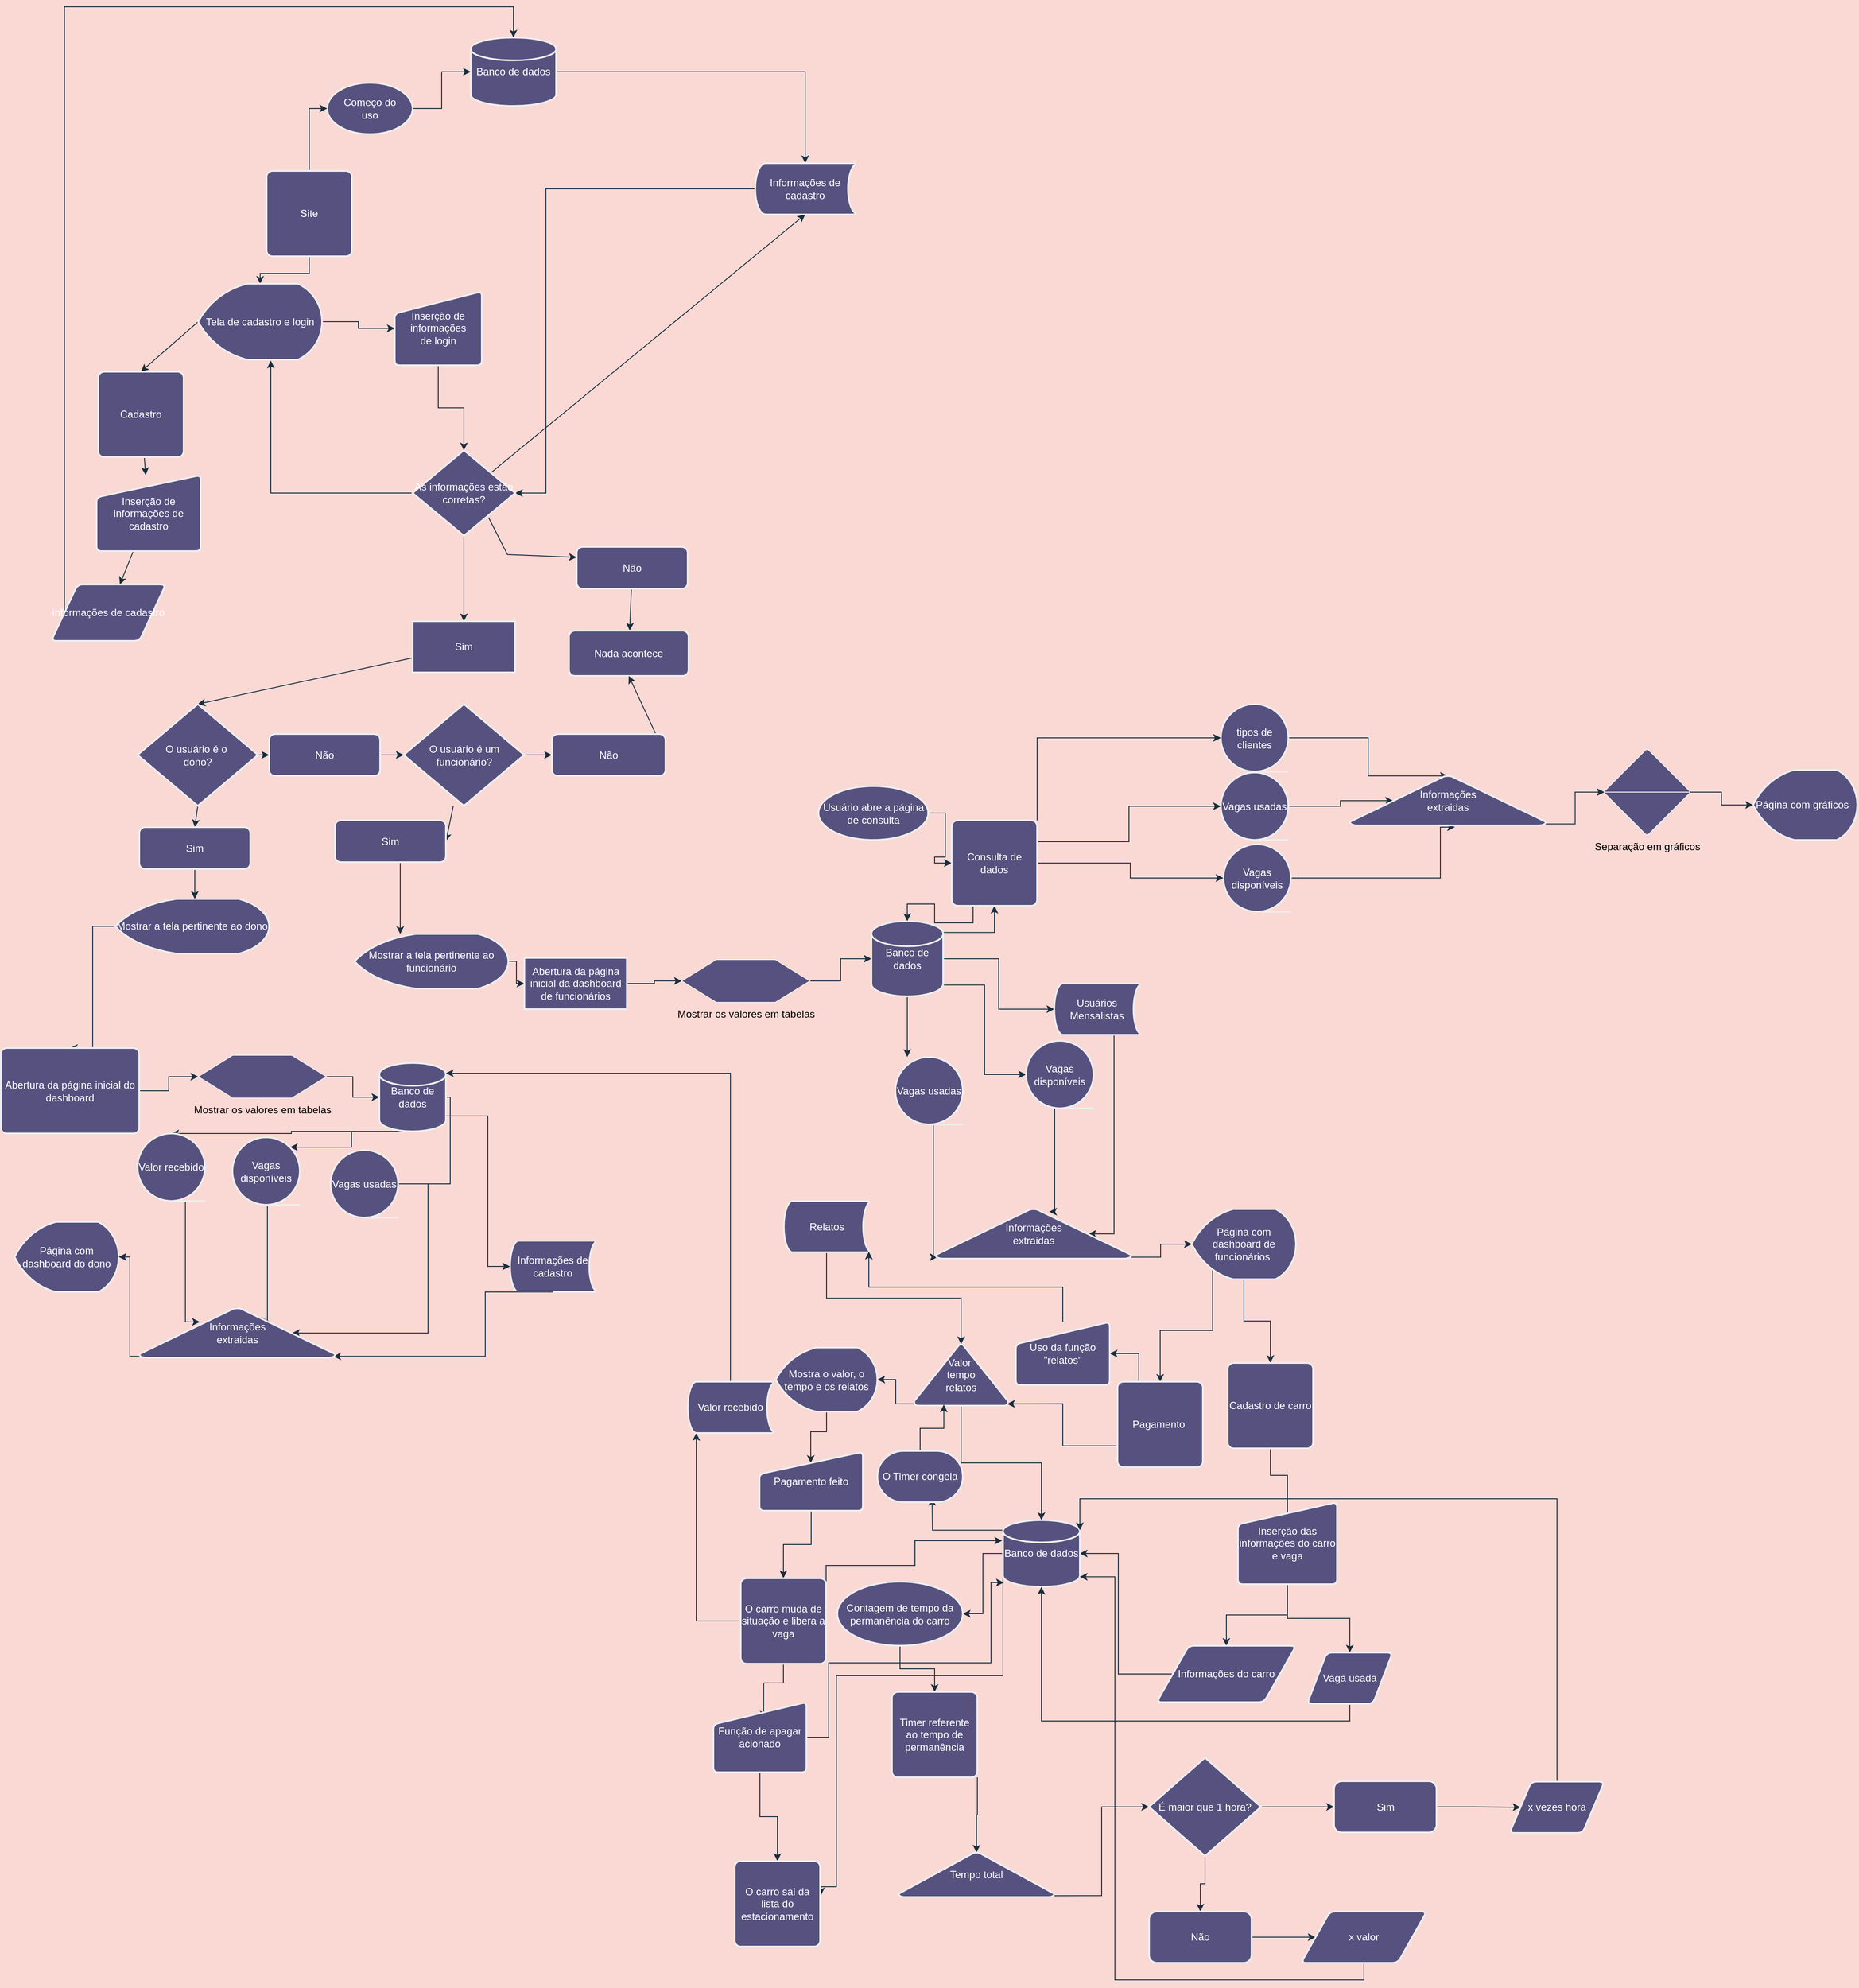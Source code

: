 <mxfile version="20.4.2" type="github"><diagram id="7SX9aMsYOWKPpMt4cAtt" name="Página-1"><mxGraphModel dx="2208" dy="1964" grid="0" gridSize="10" guides="1" tooltips="1" connect="1" arrows="1" fold="1" page="1" pageScale="1" pageWidth="827" pageHeight="1169" background="#FAD9D5" math="0" shadow="0"><root><mxCell id="0"/><mxCell id="1" parent="0"/><mxCell id="gFFxFUe0LSUHs93AGh-M-105" value="" style="edgeStyle=elbowEdgeStyle;rounded=0;orthogonalLoop=1;jettySize=auto;html=1;strokeColor=#182E3E;labelBackgroundColor=#FAD9D5;" parent="1" source="gFFxFUe0LSUHs93AGh-M-103" target="gFFxFUe0LSUHs93AGh-M-104" edge="1"><mxGeometry relative="1" as="geometry"/></mxCell><mxCell id="gFFxFUe0LSUHs93AGh-M-111" value="" style="edgeStyle=elbowEdgeStyle;rounded=0;orthogonalLoop=1;jettySize=auto;html=1;strokeColor=#182E3E;labelBackgroundColor=#FAD9D5;" parent="1" source="gFFxFUe0LSUHs93AGh-M-104" target="gFFxFUe0LSUHs93AGh-M-109" edge="1"><mxGeometry relative="1" as="geometry"/></mxCell><mxCell id="gFFxFUe0LSUHs93AGh-M-104" value="&lt;font color=&quot;#000000&quot;&gt;Mostrar os valores em tabelas&lt;/font&gt;" style="verticalLabelPosition=bottom;verticalAlign=top;html=1;shape=hexagon;perimeter=hexagonPerimeter2;arcSize=6;size=0.27;strokeColor=#EEEEEE;fontColor=#FFFFFF;fillColor=#56517E;" parent="1" vertex="1"><mxGeometry x="189" y="78" width="150" height="50" as="geometry"/></mxCell><mxCell id="gFFxFUe0LSUHs93AGh-M-118" style="edgeStyle=elbowEdgeStyle;rounded=0;orthogonalLoop=1;jettySize=auto;html=1;exitX=0.5;exitY=1;exitDx=0;exitDy=0;exitPerimeter=0;entryX=0.5;entryY=0;entryDx=0;entryDy=0;entryPerimeter=0;strokeColor=#182E3E;labelBackgroundColor=#FAD9D5;" parent="1" source="gFFxFUe0LSUHs93AGh-M-109" target="gFFxFUe0LSUHs93AGh-M-112" edge="1"><mxGeometry relative="1" as="geometry"><Array as="points"><mxPoint x="298" y="177"/></Array></mxGeometry></mxCell><mxCell id="gFFxFUe0LSUHs93AGh-M-120" style="edgeStyle=elbowEdgeStyle;rounded=0;orthogonalLoop=1;jettySize=auto;html=1;exitX=1;exitY=0.5;exitDx=0;exitDy=0;exitPerimeter=0;entryX=0;entryY=0.5;entryDx=0;entryDy=0;entryPerimeter=0;strokeColor=#182E3E;labelBackgroundColor=#FAD9D5;" parent="1" source="gFFxFUe0LSUHs93AGh-M-109" target="gFFxFUe0LSUHs93AGh-M-114" edge="1"><mxGeometry relative="1" as="geometry"><Array as="points"><mxPoint x="484" y="232"/><mxPoint x="644" y="122"/></Array></mxGeometry></mxCell><mxCell id="gFFxFUe0LSUHs93AGh-M-156" style="edgeStyle=elbowEdgeStyle;rounded=0;orthogonalLoop=1;jettySize=auto;html=1;exitX=0.5;exitY=1;exitDx=0;exitDy=0;exitPerimeter=0;entryX=0.855;entryY=0.145;entryDx=0;entryDy=0;entryPerimeter=0;strokeColor=#182E3E;labelBackgroundColor=#FAD9D5;" parent="1" source="gFFxFUe0LSUHs93AGh-M-109" target="gFFxFUe0LSUHs93AGh-M-113" edge="1"><mxGeometry relative="1" as="geometry"/></mxCell><mxCell id="gFFxFUe0LSUHs93AGh-M-109" value="Banco de dados" style="strokeWidth=2;html=1;shape=mxgraph.flowchart.database;whiteSpace=wrap;strokeColor=#EEEEEE;fontColor=#FFFFFF;fillColor=#56517E;" parent="1" vertex="1"><mxGeometry x="401" y="87" width="78" height="80" as="geometry"/></mxCell><mxCell id="gFFxFUe0LSUHs93AGh-M-126" style="edgeStyle=elbowEdgeStyle;rounded=0;orthogonalLoop=1;jettySize=auto;html=1;exitX=0.5;exitY=1;exitDx=0;exitDy=0;exitPerimeter=0;entryX=0.309;entryY=0.276;entryDx=0;entryDy=0;entryPerimeter=0;strokeColor=#182E3E;labelBackgroundColor=#FAD9D5;" parent="1" source="gFFxFUe0LSUHs93AGh-M-112" target="gFFxFUe0LSUHs93AGh-M-124" edge="1"><mxGeometry relative="1" as="geometry"/></mxCell><mxCell id="gFFxFUe0LSUHs93AGh-M-112" value="Valor recebido" style="strokeWidth=2;html=1;shape=mxgraph.flowchart.sequential_data;whiteSpace=wrap;strokeColor=#EEEEEE;fontColor=#FFFFFF;fillColor=#56517E;" parent="1" vertex="1"><mxGeometry x="118" y="169.5" width="79" height="79" as="geometry"/></mxCell><mxCell id="gFFxFUe0LSUHs93AGh-M-130" style="edgeStyle=elbowEdgeStyle;rounded=0;orthogonalLoop=1;jettySize=auto;html=1;exitX=0.5;exitY=1;exitDx=0;exitDy=0;exitPerimeter=0;entryX=0.662;entryY=0.259;entryDx=0;entryDy=0;entryPerimeter=0;strokeColor=#182E3E;labelBackgroundColor=#FAD9D5;" parent="1" source="gFFxFUe0LSUHs93AGh-M-113" target="gFFxFUe0LSUHs93AGh-M-124" edge="1"><mxGeometry relative="1" as="geometry"/></mxCell><mxCell id="gFFxFUe0LSUHs93AGh-M-113" value="Vagas disponíveis" style="strokeWidth=2;html=1;shape=mxgraph.flowchart.sequential_data;whiteSpace=wrap;strokeColor=#EEEEEE;fontColor=#FFFFFF;fillColor=#56517E;" parent="1" vertex="1"><mxGeometry x="229" y="174" width="79" height="79" as="geometry"/></mxCell><mxCell id="gFFxFUe0LSUHs93AGh-M-128" style="edgeStyle=elbowEdgeStyle;rounded=0;orthogonalLoop=1;jettySize=auto;html=1;entryX=0.78;entryY=0.5;entryDx=0;entryDy=0;entryPerimeter=0;strokeColor=#182E3E;labelBackgroundColor=#FAD9D5;" parent="1" source="gFFxFUe0LSUHs93AGh-M-114" target="gFFxFUe0LSUHs93AGh-M-124" edge="1"><mxGeometry relative="1" as="geometry"><Array as="points"><mxPoint x="458" y="359"/></Array></mxGeometry></mxCell><mxCell id="gFFxFUe0LSUHs93AGh-M-114" value="Vagas usadas" style="strokeWidth=2;html=1;shape=mxgraph.flowchart.sequential_data;whiteSpace=wrap;strokeColor=#EEEEEE;fontColor=#FFFFFF;fillColor=#56517E;" parent="1" vertex="1"><mxGeometry x="344" y="189" width="79" height="79" as="geometry"/></mxCell><mxCell id="gFFxFUe0LSUHs93AGh-M-116" value="Informações de cadastro" style="strokeWidth=2;html=1;shape=mxgraph.flowchart.stored_data;whiteSpace=wrap;strokeColor=#EEEEEE;fontColor=#FFFFFF;fillColor=#56517E;" parent="1" vertex="1"><mxGeometry x="554" y="295" width="100" height="60" as="geometry"/></mxCell><mxCell id="gFFxFUe0LSUHs93AGh-M-122" value="Página com dashboard do dono" style="strokeWidth=2;html=1;shape=mxgraph.flowchart.display;whiteSpace=wrap;strokeColor=#EEEEEE;fontColor=#FFFFFF;fillColor=#56517E;" parent="1" vertex="1"><mxGeometry x="-26" y="273" width="122" height="82" as="geometry"/></mxCell><mxCell id="gFFxFUe0LSUHs93AGh-M-38" value="" style="edgeStyle=orthogonalEdgeStyle;rounded=0;orthogonalLoop=1;jettySize=auto;html=1;strokeColor=#182E3E;labelBackgroundColor=#FAD9D5;" parent="1" source="gFFxFUe0LSUHs93AGh-M-32" target="gFFxFUe0LSUHs93AGh-M-35" edge="1"><mxGeometry relative="1" as="geometry"/></mxCell><mxCell id="gFFxFUe0LSUHs93AGh-M-32" value="Banco de dados&lt;br&gt;" style="strokeWidth=2;html=1;shape=mxgraph.flowchart.database;whiteSpace=wrap;fillColor=#56517E;strokeColor=#EEEEEE;fontColor=#FFFFFF;" parent="1" vertex="1"><mxGeometry x="508" y="-1113" width="100" height="80" as="geometry"/></mxCell><mxCell id="gFFxFUe0LSUHs93AGh-M-55" style="edgeStyle=elbowEdgeStyle;rounded=0;orthogonalLoop=1;jettySize=auto;html=1;exitX=0;exitY=0.5;exitDx=0;exitDy=0;exitPerimeter=0;entryX=1;entryY=0.5;entryDx=0;entryDy=0;entryPerimeter=0;strokeColor=#182E3E;labelBackgroundColor=#FAD9D5;" parent="1" source="gFFxFUe0LSUHs93AGh-M-35" target="gFFxFUe0LSUHs93AGh-M-33" edge="1"><mxGeometry relative="1" as="geometry"><Array as="points"><mxPoint x="596" y="-773"/></Array></mxGeometry></mxCell><mxCell id="gFFxFUe0LSUHs93AGh-M-57" style="edgeStyle=elbowEdgeStyle;rounded=0;orthogonalLoop=1;jettySize=auto;html=1;entryX=0.586;entryY=1.011;entryDx=0;entryDy=0;entryPerimeter=0;strokeColor=#182E3E;labelBackgroundColor=#FAD9D5;" parent="1" source="gFFxFUe0LSUHs93AGh-M-33" target="gFFxFUe0LSUHs93AGh-M-46" edge="1"><mxGeometry relative="1" as="geometry"><Array as="points"><mxPoint x="274" y="-703"/><mxPoint x="297" y="-564"/></Array></mxGeometry></mxCell><mxCell id="gFFxFUe0LSUHs93AGh-M-58" style="edgeStyle=none;rounded=0;orthogonalLoop=1;jettySize=auto;html=1;entryX=0.5;entryY=1;entryDx=0;entryDy=0;entryPerimeter=0;strokeColor=#182E3E;exitX=0.767;exitY=0.26;exitDx=0;exitDy=0;exitPerimeter=0;labelBackgroundColor=#FAD9D5;" parent="1" source="gFFxFUe0LSUHs93AGh-M-33" target="gFFxFUe0LSUHs93AGh-M-35" edge="1"><mxGeometry relative="1" as="geometry"/></mxCell><mxCell id="gFFxFUe0LSUHs93AGh-M-60" style="edgeStyle=none;rounded=0;orthogonalLoop=1;jettySize=auto;html=1;entryX=0;entryY=0.25;entryDx=0;entryDy=0;strokeColor=#182E3E;exitX=0.742;exitY=0.79;exitDx=0;exitDy=0;exitPerimeter=0;labelBackgroundColor=#FAD9D5;" parent="1" source="gFFxFUe0LSUHs93AGh-M-33" target="gFFxFUe0LSUHs93AGh-M-59" edge="1"><mxGeometry relative="1" as="geometry"><Array as="points"><mxPoint x="551" y="-508"/></Array></mxGeometry></mxCell><mxCell id="gFFxFUe0LSUHs93AGh-M-64" value="" style="edgeStyle=none;rounded=0;orthogonalLoop=1;jettySize=auto;html=1;strokeColor=#182E3E;labelBackgroundColor=#FAD9D5;" parent="1" source="gFFxFUe0LSUHs93AGh-M-33" target="gFFxFUe0LSUHs93AGh-M-63" edge="1"><mxGeometry relative="1" as="geometry"/></mxCell><mxCell id="gFFxFUe0LSUHs93AGh-M-33" value="As informações estão corretas?" style="strokeWidth=2;html=1;shape=mxgraph.flowchart.decision;whiteSpace=wrap;fillColor=#56517E;strokeColor=#EEEEEE;fontColor=#FFFFFF;" parent="1" vertex="1"><mxGeometry x="440" y="-630" width="120" height="100" as="geometry"/></mxCell><mxCell id="gFFxFUe0LSUHs93AGh-M-37" value="" style="edgeStyle=orthogonalEdgeStyle;rounded=0;orthogonalLoop=1;jettySize=auto;html=1;entryX=0;entryY=0.5;entryDx=0;entryDy=0;entryPerimeter=0;strokeColor=#182E3E;labelBackgroundColor=#FAD9D5;" parent="1" source="gFFxFUe0LSUHs93AGh-M-34" target="gFFxFUe0LSUHs93AGh-M-32" edge="1"><mxGeometry relative="1" as="geometry"><mxPoint x="513" y="-1032" as="targetPoint"/></mxGeometry></mxCell><mxCell id="gFFxFUe0LSUHs93AGh-M-34" value="Começo do&lt;br&gt;uso" style="strokeWidth=2;html=1;shape=mxgraph.flowchart.start_1;whiteSpace=wrap;fillColor=#56517E;strokeColor=#EEEEEE;fontColor=#FFFFFF;" parent="1" vertex="1"><mxGeometry x="340" y="-1060" width="100" height="60" as="geometry"/></mxCell><mxCell id="gFFxFUe0LSUHs93AGh-M-35" value="Informações de&lt;br&gt;cadastro" style="strokeWidth=2;html=1;shape=mxgraph.flowchart.stored_data;whiteSpace=wrap;fillColor=#56517E;strokeColor=#EEEEEE;fontColor=#FFFFFF;" parent="1" vertex="1"><mxGeometry x="841" y="-966" width="117" height="60" as="geometry"/></mxCell><mxCell id="gFFxFUe0LSUHs93AGh-M-41" value="" style="edgeStyle=orthogonalEdgeStyle;rounded=0;orthogonalLoop=1;jettySize=auto;html=1;entryX=0;entryY=0.5;entryDx=0;entryDy=0;entryPerimeter=0;strokeColor=#182E3E;labelBackgroundColor=#FAD9D5;" parent="1" source="gFFxFUe0LSUHs93AGh-M-39" target="gFFxFUe0LSUHs93AGh-M-34" edge="1"><mxGeometry relative="1" as="geometry"><mxPoint x="330" y="-1064" as="targetPoint"/></mxGeometry></mxCell><mxCell id="gFFxFUe0LSUHs93AGh-M-45" value="" style="edgeStyle=orthogonalEdgeStyle;rounded=0;orthogonalLoop=1;jettySize=auto;html=1;entryX=0.5;entryY=0;entryDx=0;entryDy=0;entryPerimeter=0;strokeColor=#182E3E;labelBackgroundColor=#FAD9D5;" parent="1" source="gFFxFUe0LSUHs93AGh-M-39" target="gFFxFUe0LSUHs93AGh-M-46" edge="1"><mxGeometry relative="1" as="geometry"><mxPoint x="319" y="-757" as="targetPoint"/></mxGeometry></mxCell><mxCell id="gFFxFUe0LSUHs93AGh-M-39" value="Site" style="rounded=1;whiteSpace=wrap;html=1;absoluteArcSize=1;arcSize=14;strokeWidth=2;fillColor=#56517E;strokeColor=#EEEEEE;fontColor=#FFFFFF;" parent="1" vertex="1"><mxGeometry x="269" y="-957" width="100" height="100" as="geometry"/></mxCell><mxCell id="gFFxFUe0LSUHs93AGh-M-49" value="" style="edgeStyle=orthogonalEdgeStyle;rounded=0;orthogonalLoop=1;jettySize=auto;html=1;strokeColor=#182E3E;labelBackgroundColor=#FAD9D5;" parent="1" source="gFFxFUe0LSUHs93AGh-M-46" target="gFFxFUe0LSUHs93AGh-M-47" edge="1"><mxGeometry relative="1" as="geometry"/></mxCell><mxCell id="gFFxFUe0LSUHs93AGh-M-91" style="edgeStyle=none;rounded=0;orthogonalLoop=1;jettySize=auto;html=1;exitX=0;exitY=0.5;exitDx=0;exitDy=0;exitPerimeter=0;entryX=0.5;entryY=0;entryDx=0;entryDy=0;strokeColor=#182E3E;labelBackgroundColor=#FAD9D5;" parent="1" source="gFFxFUe0LSUHs93AGh-M-46" target="gFFxFUe0LSUHs93AGh-M-89" edge="1"><mxGeometry relative="1" as="geometry"/></mxCell><mxCell id="gFFxFUe0LSUHs93AGh-M-46" value="Tela de cadastro e login" style="strokeWidth=2;html=1;shape=mxgraph.flowchart.display;whiteSpace=wrap;fillColor=#56517E;strokeColor=#EEEEEE;fontColor=#FFFFFF;" parent="1" vertex="1"><mxGeometry x="189" y="-825" width="145" height="89" as="geometry"/></mxCell><mxCell id="gFFxFUe0LSUHs93AGh-M-48" value="" style="edgeStyle=orthogonalEdgeStyle;rounded=0;orthogonalLoop=1;jettySize=auto;html=1;strokeColor=#182E3E;labelBackgroundColor=#FAD9D5;" parent="1" source="gFFxFUe0LSUHs93AGh-M-47" target="gFFxFUe0LSUHs93AGh-M-33" edge="1"><mxGeometry relative="1" as="geometry"/></mxCell><mxCell id="gFFxFUe0LSUHs93AGh-M-47" value="Inserção de informações&lt;br&gt;de login" style="html=1;strokeWidth=2;shape=manualInput;whiteSpace=wrap;rounded=1;size=26;arcSize=11;strokeColor=#EEEEEE;fontColor=#FFFFFF;fillColor=#56517E;" parent="1" vertex="1"><mxGeometry x="419" y="-816" width="102" height="86.5" as="geometry"/></mxCell><mxCell id="gFFxFUe0LSUHs93AGh-M-62" value="" style="edgeStyle=none;rounded=0;orthogonalLoop=1;jettySize=auto;html=1;strokeColor=#182E3E;labelBackgroundColor=#FAD9D5;" parent="1" source="gFFxFUe0LSUHs93AGh-M-59" target="gFFxFUe0LSUHs93AGh-M-61" edge="1"><mxGeometry relative="1" as="geometry"/></mxCell><mxCell id="gFFxFUe0LSUHs93AGh-M-59" value="Não" style="rounded=1;whiteSpace=wrap;html=1;absoluteArcSize=1;arcSize=14;strokeWidth=2;strokeColor=#EEEEEE;fontColor=#FFFFFF;fillColor=#56517E;" parent="1" vertex="1"><mxGeometry x="632" y="-517" width="130" height="49" as="geometry"/></mxCell><mxCell id="gFFxFUe0LSUHs93AGh-M-61" value="Nada acontece" style="rounded=1;whiteSpace=wrap;html=1;absoluteArcSize=1;arcSize=14;strokeWidth=2;strokeColor=#EEEEEE;fontColor=#FFFFFF;fillColor=#56517E;" parent="1" vertex="1"><mxGeometry x="623" y="-419" width="140" height="53" as="geometry"/></mxCell><mxCell id="gFFxFUe0LSUHs93AGh-M-71" style="edgeStyle=none;rounded=0;orthogonalLoop=1;jettySize=auto;html=1;entryX=0.5;entryY=0;entryDx=0;entryDy=0;entryPerimeter=0;strokeColor=#182E3E;labelBackgroundColor=#FAD9D5;" parent="1" source="gFFxFUe0LSUHs93AGh-M-63" target="gFFxFUe0LSUHs93AGh-M-69" edge="1"><mxGeometry relative="1" as="geometry"/></mxCell><mxCell id="gFFxFUe0LSUHs93AGh-M-63" value="Sim" style="whiteSpace=wrap;html=1;fillColor=#56517E;strokeColor=#EEEEEE;fontColor=#FFFFFF;strokeWidth=2;" parent="1" vertex="1"><mxGeometry x="440" y="-430" width="120" height="60" as="geometry"/></mxCell><mxCell id="gFFxFUe0LSUHs93AGh-M-102" value="" style="edgeStyle=elbowEdgeStyle;rounded=0;orthogonalLoop=1;jettySize=auto;html=1;strokeColor=#182E3E;entryX=0.5;entryY=0;entryDx=0;entryDy=0;labelBackgroundColor=#FAD9D5;" parent="1" source="gFFxFUe0LSUHs93AGh-M-65" target="gFFxFUe0LSUHs93AGh-M-103" edge="1"><mxGeometry relative="1" as="geometry"><mxPoint x="201" y="36" as="targetPoint"/></mxGeometry></mxCell><mxCell id="gFFxFUe0LSUHs93AGh-M-65" value="Mostrar a tela pertinente ao dono" style="strokeWidth=2;html=1;shape=mxgraph.flowchart.display;whiteSpace=wrap;strokeColor=#EEEEEE;fontColor=#FFFFFF;fillColor=#56517E;" parent="1" vertex="1"><mxGeometry x="92" y="-105" width="180" height="64" as="geometry"/></mxCell><mxCell id="gFFxFUe0LSUHs93AGh-M-134" value="" style="edgeStyle=elbowEdgeStyle;rounded=0;orthogonalLoop=1;jettySize=auto;html=1;strokeColor=#182E3E;labelBackgroundColor=#FAD9D5;" parent="1" source="gFFxFUe0LSUHs93AGh-M-66" target="gFFxFUe0LSUHs93AGh-M-133" edge="1"><mxGeometry relative="1" as="geometry"/></mxCell><mxCell id="gFFxFUe0LSUHs93AGh-M-66" value="Mostrar a tela pertinente ao funcionário" style="strokeWidth=2;html=1;shape=mxgraph.flowchart.display;whiteSpace=wrap;strokeColor=#EEEEEE;fontColor=#FFFFFF;fillColor=#56517E;" parent="1" vertex="1"><mxGeometry x="372" y="-64" width="180" height="64" as="geometry"/></mxCell><mxCell id="gFFxFUe0LSUHs93AGh-M-76" style="edgeStyle=none;rounded=0;orthogonalLoop=1;jettySize=auto;html=1;exitX=1;exitY=0.5;exitDx=0;exitDy=0;exitPerimeter=0;entryX=0;entryY=0.5;entryDx=0;entryDy=0;strokeColor=#182E3E;labelBackgroundColor=#FAD9D5;" parent="1" source="gFFxFUe0LSUHs93AGh-M-68" target="gFFxFUe0LSUHs93AGh-M-75" edge="1"><mxGeometry relative="1" as="geometry"/></mxCell><mxCell id="gFFxFUe0LSUHs93AGh-M-84" style="edgeStyle=none;rounded=0;orthogonalLoop=1;jettySize=auto;html=1;entryX=1;entryY=0.5;entryDx=0;entryDy=0;strokeColor=#182E3E;labelBackgroundColor=#FAD9D5;" parent="1" source="gFFxFUe0LSUHs93AGh-M-68" target="gFFxFUe0LSUHs93AGh-M-81" edge="1"><mxGeometry relative="1" as="geometry"/></mxCell><mxCell id="gFFxFUe0LSUHs93AGh-M-68" value="O usuário é um &lt;br&gt;funcionário?&lt;span style=&quot;color: rgba(0, 0, 0, 0); font-family: monospace; font-size: 0px; text-align: start;&quot;&gt;%3CmxGraphModel%3E%3Croot%3E%3CmxCell%20id%3D%220%22%2F%3E%3CmxCell%20id%3D%221%22%20parent%3D%220%22%2F%3E%3CmxCell%20id%3D%222%22%20value%3D%22Mostrar%20a%20tela%20pertinente%20ao%20dono%22%20style%3D%22strokeWidth%3D2%3Bhtml%3D1%3Bshape%3Dmxgraph.flowchart.display%3BwhiteSpace%3Dwrap%3BstrokeColor%3D%23EEEEEE%3BfontColor%3D%23FFFFFF%3BfillColor%3D%2356517E%3B%22%20vertex%3D%221%22%20parent%3D%221%22%3E%3CmxGeometry%20x%3D%22377%22%20y%3D%22-321%22%20width%3D%22180%22%20height%3D%2264%22%20as%3D%22geometry%22%2F%3E%3C%2FmxCell%3E%3C%2Froot%3E%3C%2FmxGraphModel%3E&lt;/span&gt;" style="strokeWidth=2;html=1;shape=mxgraph.flowchart.decision;whiteSpace=wrap;strokeColor=#EEEEEE;fontColor=#FFFFFF;fillColor=#56517E;" parent="1" vertex="1"><mxGeometry x="429.5" y="-333" width="141" height="119" as="geometry"/></mxCell><mxCell id="gFFxFUe0LSUHs93AGh-M-73" style="edgeStyle=none;rounded=0;orthogonalLoop=1;jettySize=auto;html=1;exitX=1;exitY=0.5;exitDx=0;exitDy=0;exitPerimeter=0;entryX=0;entryY=0.5;entryDx=0;entryDy=0;strokeColor=#182E3E;labelBackgroundColor=#FAD9D5;" parent="1" source="gFFxFUe0LSUHs93AGh-M-69" target="gFFxFUe0LSUHs93AGh-M-72" edge="1"><mxGeometry relative="1" as="geometry"/></mxCell><mxCell id="gFFxFUe0LSUHs93AGh-M-82" style="edgeStyle=none;rounded=0;orthogonalLoop=1;jettySize=auto;html=1;exitX=0.5;exitY=1;exitDx=0;exitDy=0;exitPerimeter=0;entryX=0.5;entryY=0;entryDx=0;entryDy=0;strokeColor=#182E3E;labelBackgroundColor=#FAD9D5;" parent="1" source="gFFxFUe0LSUHs93AGh-M-69" target="gFFxFUe0LSUHs93AGh-M-78" edge="1"><mxGeometry relative="1" as="geometry"/></mxCell><mxCell id="gFFxFUe0LSUHs93AGh-M-69" value="O usuário é o&amp;nbsp;&lt;br&gt;dono?&lt;span style=&quot;color: rgba(0, 0, 0, 0); font-family: monospace; font-size: 0px; text-align: start;&quot;&gt;%3CmxGraphModel%3E%3Croot%3E%3CmxCell%20id%3D%220%22%2F%3E%3CmxCell%20id%3D%221%22%20parent%3D%220%22%2F%3E%3CmxCell%20id%3D%222%22%20value%3D%22Mostrar%20a%20tela%20pertinente%20ao%20dono%22%20style%3D%22strokeWidth%3D2%3Bhtml%3D1%3Bshape%3Dmxgraph.flowchart.display%3BwhiteSpace%3Dwrap%3BstrokeColor%3D%23EEEEEE%3BfontColor%3D%23FFFFFF%3BfillColor%3D%2356517E%3B%22%20vertex%3D%221%22%20parent%3D%221%22%3E%3CmxGeometry%20x%3D%22377%22%20y%3D%22-321%22%20width%3D%22180%22%20height%3D%2264%22%20as%3D%22geometry%22%2F%3E%3C%2FmxCell%3E%3C%2Froot%3E%3C%2FmxGraphModel%3E&lt;/span&gt;" style="strokeWidth=2;html=1;shape=mxgraph.flowchart.decision;whiteSpace=wrap;strokeColor=#EEEEEE;fontColor=#FFFFFF;fillColor=#56517E;" parent="1" vertex="1"><mxGeometry x="118" y="-333" width="141" height="119" as="geometry"/></mxCell><mxCell id="gFFxFUe0LSUHs93AGh-M-74" style="edgeStyle=none;rounded=0;orthogonalLoop=1;jettySize=auto;html=1;exitX=1;exitY=0.5;exitDx=0;exitDy=0;strokeColor=#182E3E;labelBackgroundColor=#FAD9D5;" parent="1" source="gFFxFUe0LSUHs93AGh-M-72" target="gFFxFUe0LSUHs93AGh-M-68" edge="1"><mxGeometry relative="1" as="geometry"/></mxCell><mxCell id="gFFxFUe0LSUHs93AGh-M-72" value="Não" style="rounded=1;whiteSpace=wrap;html=1;absoluteArcSize=1;arcSize=14;strokeWidth=2;strokeColor=#EEEEEE;fontColor=#FFFFFF;fillColor=#56517E;" parent="1" vertex="1"><mxGeometry x="272" y="-298" width="130" height="49" as="geometry"/></mxCell><mxCell id="gFFxFUe0LSUHs93AGh-M-77" style="edgeStyle=none;rounded=0;orthogonalLoop=1;jettySize=auto;html=1;exitX=1;exitY=0.5;exitDx=0;exitDy=0;entryX=0.5;entryY=1;entryDx=0;entryDy=0;strokeColor=#182E3E;labelBackgroundColor=#FAD9D5;" parent="1" source="gFFxFUe0LSUHs93AGh-M-75" target="gFFxFUe0LSUHs93AGh-M-61" edge="1"><mxGeometry relative="1" as="geometry"><mxPoint x="786" y="-273.5" as="targetPoint"/></mxGeometry></mxCell><mxCell id="gFFxFUe0LSUHs93AGh-M-75" value="Não" style="rounded=1;whiteSpace=wrap;html=1;absoluteArcSize=1;arcSize=14;strokeWidth=2;strokeColor=#EEEEEE;fontColor=#FFFFFF;fillColor=#56517E;" parent="1" vertex="1"><mxGeometry x="603" y="-298" width="133" height="49" as="geometry"/></mxCell><mxCell id="gFFxFUe0LSUHs93AGh-M-99" value="" style="edgeStyle=elbowEdgeStyle;rounded=0;orthogonalLoop=1;jettySize=auto;html=1;strokeColor=#182E3E;labelBackgroundColor=#FAD9D5;" parent="1" source="gFFxFUe0LSUHs93AGh-M-78" target="gFFxFUe0LSUHs93AGh-M-65" edge="1"><mxGeometry relative="1" as="geometry"/></mxCell><mxCell id="gFFxFUe0LSUHs93AGh-M-78" value="Sim" style="rounded=1;whiteSpace=wrap;html=1;absoluteArcSize=1;arcSize=14;strokeWidth=2;strokeColor=#EEEEEE;fontColor=#FFFFFF;fillColor=#56517E;" parent="1" vertex="1"><mxGeometry x="120" y="-189" width="130" height="49" as="geometry"/></mxCell><mxCell id="gFFxFUe0LSUHs93AGh-M-100" value="" style="edgeStyle=elbowEdgeStyle;rounded=0;orthogonalLoop=1;jettySize=auto;html=1;strokeColor=#182E3E;labelBackgroundColor=#FAD9D5;" parent="1" source="gFFxFUe0LSUHs93AGh-M-81" target="gFFxFUe0LSUHs93AGh-M-66" edge="1"><mxGeometry relative="1" as="geometry"/></mxCell><mxCell id="gFFxFUe0LSUHs93AGh-M-81" value="Sim" style="rounded=1;whiteSpace=wrap;html=1;absoluteArcSize=1;arcSize=14;strokeWidth=2;strokeColor=#EEEEEE;fontColor=#FFFFFF;fillColor=#56517E;" parent="1" vertex="1"><mxGeometry x="349" y="-197" width="130" height="49" as="geometry"/></mxCell><mxCell id="gFFxFUe0LSUHs93AGh-M-88" style="edgeStyle=none;rounded=0;orthogonalLoop=1;jettySize=auto;html=1;exitX=0.75;exitY=1;exitDx=0;exitDy=0;strokeColor=#182E3E;labelBackgroundColor=#FAD9D5;" parent="1" source="gFFxFUe0LSUHs93AGh-M-81" target="gFFxFUe0LSUHs93AGh-M-81" edge="1"><mxGeometry relative="1" as="geometry"/></mxCell><mxCell id="gFFxFUe0LSUHs93AGh-M-94" value="" style="edgeStyle=none;rounded=0;orthogonalLoop=1;jettySize=auto;html=1;strokeColor=#182E3E;labelBackgroundColor=#FAD9D5;" parent="1" source="gFFxFUe0LSUHs93AGh-M-89" target="gFFxFUe0LSUHs93AGh-M-92" edge="1"><mxGeometry relative="1" as="geometry"/></mxCell><mxCell id="gFFxFUe0LSUHs93AGh-M-89" value="Cadastro" style="rounded=1;whiteSpace=wrap;html=1;absoluteArcSize=1;arcSize=14;strokeWidth=2;strokeColor=#EEEEEE;fontColor=#FFFFFF;fillColor=#56517E;" parent="1" vertex="1"><mxGeometry x="72" y="-722" width="100" height="100" as="geometry"/></mxCell><mxCell id="gFFxFUe0LSUHs93AGh-M-97" value="" style="edgeStyle=none;rounded=0;orthogonalLoop=1;jettySize=auto;html=1;strokeColor=#182E3E;labelBackgroundColor=#FAD9D5;" parent="1" source="gFFxFUe0LSUHs93AGh-M-92" target="gFFxFUe0LSUHs93AGh-M-96" edge="1"><mxGeometry relative="1" as="geometry"/></mxCell><mxCell id="gFFxFUe0LSUHs93AGh-M-92" value="Inserção de informações de cadastro" style="html=1;strokeWidth=2;shape=manualInput;whiteSpace=wrap;rounded=1;size=26;arcSize=11;strokeColor=#EEEEEE;fontColor=#FFFFFF;fillColor=#56517E;" parent="1" vertex="1"><mxGeometry x="70" y="-601" width="122" height="89" as="geometry"/></mxCell><mxCell id="gFFxFUe0LSUHs93AGh-M-98" style="edgeStyle=elbowEdgeStyle;rounded=0;orthogonalLoop=1;jettySize=auto;html=1;exitX=0;exitY=0.5;exitDx=0;exitDy=0;strokeColor=#182E3E;entryX=0.5;entryY=0;entryDx=0;entryDy=0;entryPerimeter=0;labelBackgroundColor=#FAD9D5;" parent="1" source="gFFxFUe0LSUHs93AGh-M-96" target="gFFxFUe0LSUHs93AGh-M-32" edge="1"><mxGeometry relative="1" as="geometry"><mxPoint x="29" y="-894" as="targetPoint"/><Array as="points"><mxPoint x="76" y="-1149"/><mxPoint x="46" y="-1162"/><mxPoint x="40" y="-796"/><mxPoint x="425" y="-1137"/><mxPoint x="28" y="-830"/></Array></mxGeometry></mxCell><mxCell id="gFFxFUe0LSUHs93AGh-M-96" value="informações de cadastro" style="shape=parallelogram;html=1;strokeWidth=2;perimeter=parallelogramPerimeter;whiteSpace=wrap;rounded=1;arcSize=12;size=0.23;strokeColor=#EEEEEE;fontColor=#FFFFFF;fillColor=#56517E;" parent="1" vertex="1"><mxGeometry x="17" y="-473" width="134" height="66" as="geometry"/></mxCell><mxCell id="gFFxFUe0LSUHs93AGh-M-103" value="Abertura da página inicial do dashboard" style="rounded=1;whiteSpace=wrap;html=1;absoluteArcSize=1;arcSize=14;strokeWidth=2;strokeColor=#EEEEEE;fontColor=#FFFFFF;fillColor=#56517E;" parent="1" vertex="1"><mxGeometry x="-42" y="69.5" width="162" height="100" as="geometry"/></mxCell><mxCell id="gFFxFUe0LSUHs93AGh-M-117" value="" style="edgeStyle=elbowEdgeStyle;rounded=0;orthogonalLoop=1;jettySize=auto;html=1;strokeColor=#182E3E;entryX=0;entryY=0.5;entryDx=0;entryDy=0;entryPerimeter=0;labelBackgroundColor=#FAD9D5;" parent="1" source="gFFxFUe0LSUHs93AGh-M-109" target="gFFxFUe0LSUHs93AGh-M-116" edge="1"><mxGeometry relative="1" as="geometry"><Array as="points"><mxPoint x="528" y="149"/><mxPoint x="637" y="67"/></Array></mxGeometry></mxCell><mxCell id="gFFxFUe0LSUHs93AGh-M-131" style="edgeStyle=elbowEdgeStyle;rounded=0;orthogonalLoop=1;jettySize=auto;html=1;exitX=0.5;exitY=1;exitDx=0;exitDy=0;exitPerimeter=0;entryX=0.99;entryY=0.97;entryDx=0;entryDy=0;entryPerimeter=0;strokeColor=#182E3E;labelBackgroundColor=#FAD9D5;" parent="1" source="gFFxFUe0LSUHs93AGh-M-116" target="gFFxFUe0LSUHs93AGh-M-124" edge="1"><mxGeometry relative="1" as="geometry"><Array as="points"><mxPoint x="525" y="305"/></Array></mxGeometry></mxCell><mxCell id="gFFxFUe0LSUHs93AGh-M-132" style="edgeStyle=elbowEdgeStyle;rounded=0;orthogonalLoop=1;jettySize=auto;html=1;exitX=0.01;exitY=0.97;exitDx=0;exitDy=0;exitPerimeter=0;entryX=1;entryY=0.5;entryDx=0;entryDy=0;entryPerimeter=0;strokeColor=#182E3E;labelBackgroundColor=#FAD9D5;" parent="1" source="gFFxFUe0LSUHs93AGh-M-124" target="gFFxFUe0LSUHs93AGh-M-122" edge="1"><mxGeometry relative="1" as="geometry"/></mxCell><mxCell id="gFFxFUe0LSUHs93AGh-M-124" value="Informações&lt;br&gt;extraidas" style="strokeWidth=2;html=1;shape=mxgraph.flowchart.extract_or_measurement;whiteSpace=wrap;strokeColor=#EEEEEE;fontColor=#FFFFFF;fillColor=#56517E;" parent="1" vertex="1"><mxGeometry x="120" y="374" width="229.5" height="58" as="geometry"/></mxCell><mxCell id="gFFxFUe0LSUHs93AGh-M-136" value="" style="edgeStyle=elbowEdgeStyle;rounded=0;orthogonalLoop=1;jettySize=auto;html=1;strokeColor=#182E3E;labelBackgroundColor=#FAD9D5;" parent="1" source="gFFxFUe0LSUHs93AGh-M-133" target="gFFxFUe0LSUHs93AGh-M-135" edge="1"><mxGeometry relative="1" as="geometry"/></mxCell><mxCell id="gFFxFUe0LSUHs93AGh-M-133" value="Abertura da página inicial da dashboard de funcionários" style="whiteSpace=wrap;html=1;fillColor=#56517E;strokeColor=#EEEEEE;fontColor=#FFFFFF;strokeWidth=2;" parent="1" vertex="1"><mxGeometry x="570.75" y="-36" width="120" height="60" as="geometry"/></mxCell><mxCell id="gFFxFUe0LSUHs93AGh-M-141" style="edgeStyle=elbowEdgeStyle;rounded=0;orthogonalLoop=1;jettySize=auto;html=1;exitX=1;exitY=0.5;exitDx=0;exitDy=0;entryX=0;entryY=0.5;entryDx=0;entryDy=0;entryPerimeter=0;strokeColor=#182E3E;labelBackgroundColor=#FAD9D5;" parent="1" source="gFFxFUe0LSUHs93AGh-M-135" target="gFFxFUe0LSUHs93AGh-M-140" edge="1"><mxGeometry relative="1" as="geometry"/></mxCell><mxCell id="gFFxFUe0LSUHs93AGh-M-135" value="&lt;font color=&quot;#000000&quot;&gt;Mostrar os valores em tabelas&lt;/font&gt;" style="verticalLabelPosition=bottom;verticalAlign=top;html=1;shape=hexagon;perimeter=hexagonPerimeter2;arcSize=6;size=0.27;strokeColor=#EEEEEE;fontColor=#FFFFFF;fillColor=#56517E;" parent="1" vertex="1"><mxGeometry x="755" y="-34" width="150" height="50" as="geometry"/></mxCell><mxCell id="gFFxFUe0LSUHs93AGh-M-145" style="edgeStyle=elbowEdgeStyle;rounded=0;orthogonalLoop=1;jettySize=auto;html=1;exitX=1;exitY=0.5;exitDx=0;exitDy=0;exitPerimeter=0;entryX=0;entryY=0.5;entryDx=0;entryDy=0;entryPerimeter=0;strokeColor=#182E3E;labelBackgroundColor=#FAD9D5;" parent="1" source="gFFxFUe0LSUHs93AGh-M-140" target="gFFxFUe0LSUHs93AGh-M-144" edge="1"><mxGeometry relative="1" as="geometry"/></mxCell><mxCell id="gFFxFUe0LSUHs93AGh-M-146" style="edgeStyle=elbowEdgeStyle;rounded=0;orthogonalLoop=1;jettySize=auto;html=1;exitX=0.5;exitY=1;exitDx=0;exitDy=0;exitPerimeter=0;strokeColor=#182E3E;labelBackgroundColor=#FAD9D5;" parent="1" source="gFFxFUe0LSUHs93AGh-M-140" target="gFFxFUe0LSUHs93AGh-M-142" edge="1"><mxGeometry relative="1" as="geometry"/></mxCell><mxCell id="gFFxFUe0LSUHs93AGh-M-147" style="edgeStyle=elbowEdgeStyle;rounded=0;orthogonalLoop=1;jettySize=auto;html=1;exitX=1;exitY=0.85;exitDx=0;exitDy=0;exitPerimeter=0;strokeColor=#182E3E;labelBackgroundColor=#FAD9D5;" parent="1" source="gFFxFUe0LSUHs93AGh-M-140" target="gFFxFUe0LSUHs93AGh-M-143" edge="1"><mxGeometry relative="1" as="geometry"/></mxCell><mxCell id="On5uzj9l4p7xqRsCiYXa-10" style="edgeStyle=orthogonalEdgeStyle;rounded=0;orthogonalLoop=1;jettySize=auto;html=1;exitX=1;exitY=0.15;exitDx=0;exitDy=0;exitPerimeter=0;entryX=0.5;entryY=1;entryDx=0;entryDy=0;strokeColor=#182E3E;" edge="1" parent="1" source="gFFxFUe0LSUHs93AGh-M-140" target="On5uzj9l4p7xqRsCiYXa-8"><mxGeometry relative="1" as="geometry"/></mxCell><mxCell id="gFFxFUe0LSUHs93AGh-M-140" value="Banco de dados" style="strokeWidth=2;html=1;shape=mxgraph.flowchart.database;whiteSpace=wrap;strokeColor=#EEEEEE;fontColor=#FFFFFF;fillColor=#56517E;" parent="1" vertex="1"><mxGeometry x="977" y="-79" width="84" height="88" as="geometry"/></mxCell><mxCell id="gFFxFUe0LSUHs93AGh-M-151" style="edgeStyle=elbowEdgeStyle;rounded=0;orthogonalLoop=1;jettySize=auto;html=1;exitX=0.5;exitY=1;exitDx=0;exitDy=0;exitPerimeter=0;entryX=0.01;entryY=0.97;entryDx=0;entryDy=0;entryPerimeter=0;strokeColor=#182E3E;labelBackgroundColor=#FAD9D5;" parent="1" source="gFFxFUe0LSUHs93AGh-M-142" target="gFFxFUe0LSUHs93AGh-M-148" edge="1"><mxGeometry relative="1" as="geometry"/></mxCell><mxCell id="gFFxFUe0LSUHs93AGh-M-142" value="Vagas usadas" style="strokeWidth=2;html=1;shape=mxgraph.flowchart.sequential_data;whiteSpace=wrap;strokeColor=#EEEEEE;fontColor=#FFFFFF;fillColor=#56517E;" parent="1" vertex="1"><mxGeometry x="1005" y="80" width="79" height="79" as="geometry"/></mxCell><mxCell id="gFFxFUe0LSUHs93AGh-M-150" style="edgeStyle=elbowEdgeStyle;rounded=0;orthogonalLoop=1;jettySize=auto;html=1;exitX=0.5;exitY=1;exitDx=0;exitDy=0;exitPerimeter=0;entryX=0.58;entryY=0.052;entryDx=0;entryDy=0;entryPerimeter=0;strokeColor=#182E3E;labelBackgroundColor=#FAD9D5;" parent="1" source="gFFxFUe0LSUHs93AGh-M-143" target="gFFxFUe0LSUHs93AGh-M-148" edge="1"><mxGeometry relative="1" as="geometry"/></mxCell><mxCell id="gFFxFUe0LSUHs93AGh-M-143" value="Vagas disponíveis" style="strokeWidth=2;html=1;shape=mxgraph.flowchart.sequential_data;whiteSpace=wrap;strokeColor=#EEEEEE;fontColor=#FFFFFF;fillColor=#56517E;" parent="1" vertex="1"><mxGeometry x="1158" y="61" width="79" height="79" as="geometry"/></mxCell><mxCell id="gFFxFUe0LSUHs93AGh-M-149" style="edgeStyle=elbowEdgeStyle;rounded=0;orthogonalLoop=1;jettySize=auto;html=1;exitX=0.995;exitY=0.99;exitDx=0;exitDy=0;exitPerimeter=0;entryX=0.78;entryY=0.5;entryDx=0;entryDy=0;entryPerimeter=0;strokeColor=#182E3E;labelBackgroundColor=#FAD9D5;" parent="1" source="gFFxFUe0LSUHs93AGh-M-144" target="gFFxFUe0LSUHs93AGh-M-148" edge="1"><mxGeometry relative="1" as="geometry"/></mxCell><mxCell id="gFFxFUe0LSUHs93AGh-M-144" value="Usuários&lt;br&gt;Mensalistas" style="strokeWidth=2;html=1;shape=mxgraph.flowchart.stored_data;whiteSpace=wrap;strokeColor=#EEEEEE;fontColor=#FFFFFF;fillColor=#56517E;" parent="1" vertex="1"><mxGeometry x="1191" y="-6" width="100" height="60" as="geometry"/></mxCell><mxCell id="gFFxFUe0LSUHs93AGh-M-154" style="edgeStyle=elbowEdgeStyle;rounded=0;orthogonalLoop=1;jettySize=auto;html=1;exitX=0.99;exitY=0.97;exitDx=0;exitDy=0;exitPerimeter=0;entryX=0;entryY=0.5;entryDx=0;entryDy=0;entryPerimeter=0;strokeColor=#182E3E;labelBackgroundColor=#FAD9D5;" parent="1" source="gFFxFUe0LSUHs93AGh-M-148" target="gFFxFUe0LSUHs93AGh-M-152" edge="1"><mxGeometry relative="1" as="geometry"/></mxCell><mxCell id="gFFxFUe0LSUHs93AGh-M-148" value="Informações&lt;br&gt;extraidas" style="strokeWidth=2;html=1;shape=mxgraph.flowchart.extract_or_measurement;whiteSpace=wrap;strokeColor=#EEEEEE;fontColor=#FFFFFF;fillColor=#56517E;" parent="1" vertex="1"><mxGeometry x="1052" y="258" width="229.5" height="58" as="geometry"/></mxCell><mxCell id="30A_cTvBg-8GVXtWWmSU-8" style="edgeStyle=orthogonalEdgeStyle;rounded=0;orthogonalLoop=1;jettySize=auto;html=1;exitX=0.5;exitY=1;exitDx=0;exitDy=0;exitPerimeter=0;entryX=0.5;entryY=0;entryDx=0;entryDy=0;strokeColor=#182E3E;labelBackgroundColor=#FAD9D5;" parent="1" source="gFFxFUe0LSUHs93AGh-M-152" target="30A_cTvBg-8GVXtWWmSU-7" edge="1"><mxGeometry relative="1" as="geometry"/></mxCell><mxCell id="30A_cTvBg-8GVXtWWmSU-37" style="edgeStyle=orthogonalEdgeStyle;rounded=0;orthogonalLoop=1;jettySize=auto;html=1;exitX=0.2;exitY=0.86;exitDx=0;exitDy=0;exitPerimeter=0;entryX=0.5;entryY=0;entryDx=0;entryDy=0;strokeColor=#182E3E;labelBackgroundColor=#FAD9D5;" parent="1" source="gFFxFUe0LSUHs93AGh-M-152" target="30A_cTvBg-8GVXtWWmSU-36" edge="1"><mxGeometry relative="1" as="geometry"/></mxCell><mxCell id="gFFxFUe0LSUHs93AGh-M-152" value="Página com dashboard de funcionários&amp;nbsp;" style="strokeWidth=2;html=1;shape=mxgraph.flowchart.display;whiteSpace=wrap;strokeColor=#EEEEEE;fontColor=#FFFFFF;fillColor=#56517E;" parent="1" vertex="1"><mxGeometry x="1352" y="258" width="122" height="82" as="geometry"/></mxCell><mxCell id="gFFxFUe0LSUHs93AGh-M-172" style="edgeStyle=elbowEdgeStyle;rounded=0;orthogonalLoop=1;jettySize=auto;html=1;exitX=1;exitY=0.5;exitDx=0;exitDy=0;exitPerimeter=0;entryX=0.536;entryY=1.034;entryDx=0;entryDy=0;entryPerimeter=0;strokeColor=#182E3E;labelBackgroundColor=#FAD9D5;" parent="1" source="gFFxFUe0LSUHs93AGh-M-163" target="gFFxFUe0LSUHs93AGh-M-171" edge="1"><mxGeometry relative="1" as="geometry"><Array as="points"><mxPoint x="1643" y="-201"/></Array></mxGeometry></mxCell><mxCell id="gFFxFUe0LSUHs93AGh-M-163" value="Vagas disponíveis" style="strokeWidth=2;html=1;shape=mxgraph.flowchart.sequential_data;whiteSpace=wrap;strokeColor=#EEEEEE;fontColor=#FFFFFF;fillColor=#56517E;" parent="1" vertex="1"><mxGeometry x="1389" y="-169" width="79" height="79" as="geometry"/></mxCell><mxCell id="gFFxFUe0LSUHs93AGh-M-173" style="edgeStyle=elbowEdgeStyle;rounded=0;orthogonalLoop=1;jettySize=auto;html=1;exitX=1;exitY=0.5;exitDx=0;exitDy=0;exitPerimeter=0;entryX=0.22;entryY=0.5;entryDx=0;entryDy=0;entryPerimeter=0;strokeColor=#182E3E;labelBackgroundColor=#FAD9D5;" parent="1" source="gFFxFUe0LSUHs93AGh-M-165" target="gFFxFUe0LSUHs93AGh-M-171" edge="1"><mxGeometry relative="1" as="geometry"/></mxCell><mxCell id="gFFxFUe0LSUHs93AGh-M-165" value="Vagas usadas" style="strokeWidth=2;html=1;shape=mxgraph.flowchart.sequential_data;whiteSpace=wrap;strokeColor=#EEEEEE;fontColor=#FFFFFF;fillColor=#56517E;" parent="1" vertex="1"><mxGeometry x="1386" y="-253" width="79" height="79" as="geometry"/></mxCell><mxCell id="gFFxFUe0LSUHs93AGh-M-174" style="edgeStyle=elbowEdgeStyle;rounded=0;orthogonalLoop=1;jettySize=auto;html=1;exitX=1;exitY=0.5;exitDx=0;exitDy=0;exitPerimeter=0;entryX=0.5;entryY=0;entryDx=0;entryDy=0;entryPerimeter=0;strokeColor=#182E3E;labelBackgroundColor=#FAD9D5;" parent="1" source="gFFxFUe0LSUHs93AGh-M-167" target="gFFxFUe0LSUHs93AGh-M-171" edge="1"><mxGeometry relative="1" as="geometry"/></mxCell><mxCell id="gFFxFUe0LSUHs93AGh-M-167" value="tipos de clientes" style="strokeWidth=2;html=1;shape=mxgraph.flowchart.sequential_data;whiteSpace=wrap;strokeColor=#EEEEEE;fontColor=#FFFFFF;fillColor=#56517E;" parent="1" vertex="1"><mxGeometry x="1386" y="-333" width="79" height="79" as="geometry"/></mxCell><mxCell id="On5uzj9l4p7xqRsCiYXa-16" style="edgeStyle=orthogonalEdgeStyle;rounded=0;orthogonalLoop=1;jettySize=auto;html=1;exitX=0.99;exitY=0.97;exitDx=0;exitDy=0;exitPerimeter=0;entryX=0;entryY=0.5;entryDx=0;entryDy=0;entryPerimeter=0;strokeColor=#182E3E;" edge="1" parent="1" source="gFFxFUe0LSUHs93AGh-M-171" target="On5uzj9l4p7xqRsCiYXa-14"><mxGeometry relative="1" as="geometry"/></mxCell><mxCell id="gFFxFUe0LSUHs93AGh-M-171" value="Informações&lt;br&gt;extraidas" style="strokeWidth=2;html=1;shape=mxgraph.flowchart.extract_or_measurement;whiteSpace=wrap;strokeColor=#EEEEEE;fontColor=#FFFFFF;fillColor=#56517E;" parent="1" vertex="1"><mxGeometry x="1537" y="-249" width="229.5" height="58" as="geometry"/></mxCell><mxCell id="gFFxFUe0LSUHs93AGh-M-177" value="Página com gráficos&amp;nbsp;&amp;nbsp;" style="strokeWidth=2;html=1;shape=mxgraph.flowchart.display;whiteSpace=wrap;strokeColor=#EEEEEE;fontColor=#FFFFFF;fillColor=#56517E;" parent="1" vertex="1"><mxGeometry x="2009" y="-256" width="122" height="82" as="geometry"/></mxCell><mxCell id="30A_cTvBg-8GVXtWWmSU-3" style="edgeStyle=orthogonalEdgeStyle;rounded=0;orthogonalLoop=1;jettySize=auto;html=1;exitX=0.5;exitY=1;exitDx=0;exitDy=0;exitPerimeter=0;strokeColor=#182E3E;labelBackgroundColor=#FAD9D5;" parent="1" source="gFFxFUe0LSUHs93AGh-M-122" target="gFFxFUe0LSUHs93AGh-M-122" edge="1"><mxGeometry relative="1" as="geometry"/></mxCell><mxCell id="30A_cTvBg-8GVXtWWmSU-10" style="edgeStyle=orthogonalEdgeStyle;rounded=0;orthogonalLoop=1;jettySize=auto;html=1;exitX=0.5;exitY=1;exitDx=0;exitDy=0;entryX=0.5;entryY=0.233;entryDx=0;entryDy=0;entryPerimeter=0;strokeColor=#182E3E;labelBackgroundColor=#FAD9D5;" parent="1" source="30A_cTvBg-8GVXtWWmSU-7" target="30A_cTvBg-8GVXtWWmSU-9" edge="1"><mxGeometry relative="1" as="geometry"/></mxCell><mxCell id="30A_cTvBg-8GVXtWWmSU-7" value="Cadastro de carro" style="rounded=1;whiteSpace=wrap;html=1;absoluteArcSize=1;arcSize=14;strokeWidth=2;strokeColor=#EEEEEE;fontColor=#FFFFFF;fillColor=#56517E;" parent="1" vertex="1"><mxGeometry x="1394" y="438" width="100" height="100" as="geometry"/></mxCell><mxCell id="30A_cTvBg-8GVXtWWmSU-12" style="edgeStyle=orthogonalEdgeStyle;rounded=0;orthogonalLoop=1;jettySize=auto;html=1;exitX=0.5;exitY=1;exitDx=0;exitDy=0;entryX=0.5;entryY=0;entryDx=0;entryDy=0;strokeColor=#182E3E;labelBackgroundColor=#FAD9D5;" parent="1" source="30A_cTvBg-8GVXtWWmSU-9" target="30A_cTvBg-8GVXtWWmSU-11" edge="1"><mxGeometry relative="1" as="geometry"/></mxCell><mxCell id="30A_cTvBg-8GVXtWWmSU-16" style="edgeStyle=orthogonalEdgeStyle;rounded=0;orthogonalLoop=1;jettySize=auto;html=1;exitX=0.5;exitY=1;exitDx=0;exitDy=0;strokeColor=#182E3E;labelBackgroundColor=#FAD9D5;" parent="1" source="30A_cTvBg-8GVXtWWmSU-9" target="30A_cTvBg-8GVXtWWmSU-15" edge="1"><mxGeometry relative="1" as="geometry"/></mxCell><mxCell id="30A_cTvBg-8GVXtWWmSU-9" value="Inserção das informações do carro e vaga" style="html=1;strokeWidth=2;shape=manualInput;whiteSpace=wrap;rounded=1;size=26;arcSize=11;strokeColor=#EEEEEE;fontColor=#FFFFFF;fillColor=#56517E;" parent="1" vertex="1"><mxGeometry x="1406" y="601" width="116" height="96" as="geometry"/></mxCell><mxCell id="30A_cTvBg-8GVXtWWmSU-14" style="edgeStyle=orthogonalEdgeStyle;rounded=0;orthogonalLoop=1;jettySize=auto;html=1;exitX=0;exitY=0.5;exitDx=0;exitDy=0;entryX=1;entryY=0.5;entryDx=0;entryDy=0;entryPerimeter=0;strokeColor=#182E3E;labelBackgroundColor=#FAD9D5;" parent="1" source="30A_cTvBg-8GVXtWWmSU-11" target="30A_cTvBg-8GVXtWWmSU-13" edge="1"><mxGeometry relative="1" as="geometry"/></mxCell><mxCell id="30A_cTvBg-8GVXtWWmSU-11" value="Informações do carro" style="shape=parallelogram;html=1;strokeWidth=2;perimeter=parallelogramPerimeter;whiteSpace=wrap;rounded=1;arcSize=12;size=0.23;strokeColor=#EEEEEE;fontColor=#FFFFFF;fillColor=#56517E;" parent="1" vertex="1"><mxGeometry x="1311" y="769" width="163" height="66" as="geometry"/></mxCell><mxCell id="30A_cTvBg-8GVXtWWmSU-19" style="edgeStyle=orthogonalEdgeStyle;rounded=0;orthogonalLoop=1;jettySize=auto;html=1;exitX=0;exitY=0.5;exitDx=0;exitDy=0;exitPerimeter=0;strokeColor=#182E3E;labelBackgroundColor=#FAD9D5;" parent="1" source="30A_cTvBg-8GVXtWWmSU-13" target="30A_cTvBg-8GVXtWWmSU-18" edge="1"><mxGeometry relative="1" as="geometry"/></mxCell><mxCell id="30A_cTvBg-8GVXtWWmSU-41" style="edgeStyle=orthogonalEdgeStyle;rounded=0;orthogonalLoop=1;jettySize=auto;html=1;exitX=0;exitY=0.15;exitDx=0;exitDy=0;exitPerimeter=0;strokeColor=#182E3E;labelBackgroundColor=#FAD9D5;" parent="1" source="30A_cTvBg-8GVXtWWmSU-13" edge="1"><mxGeometry relative="1" as="geometry"><mxPoint x="1048" y="596" as="targetPoint"/></mxGeometry></mxCell><mxCell id="30A_cTvBg-8GVXtWWmSU-57" style="edgeStyle=orthogonalEdgeStyle;rounded=0;orthogonalLoop=1;jettySize=auto;html=1;exitX=0;exitY=0.85;exitDx=0;exitDy=0;exitPerimeter=0;strokeColor=#182E3E;entryX=1.01;entryY=0.4;entryDx=0;entryDy=0;entryPerimeter=0;labelBackgroundColor=#FAD9D5;" parent="1" source="30A_cTvBg-8GVXtWWmSU-13" target="30A_cTvBg-8GVXtWWmSU-54" edge="1"><mxGeometry relative="1" as="geometry"><mxPoint x="943" y="1064" as="targetPoint"/><Array as="points"><mxPoint x="1131" y="804"/><mxPoint x="936" y="804"/><mxPoint x="936" y="1051"/><mxPoint x="918" y="1051"/></Array></mxGeometry></mxCell><mxCell id="30A_cTvBg-8GVXtWWmSU-13" value="Banco de dados" style="strokeWidth=2;html=1;shape=mxgraph.flowchart.database;whiteSpace=wrap;strokeColor=#EEEEEE;fontColor=#FFFFFF;fillColor=#56517E;" parent="1" vertex="1"><mxGeometry x="1131" y="622" width="90" height="78" as="geometry"/></mxCell><mxCell id="30A_cTvBg-8GVXtWWmSU-17" style="edgeStyle=orthogonalEdgeStyle;rounded=0;orthogonalLoop=1;jettySize=auto;html=1;entryX=0.5;entryY=1;entryDx=0;entryDy=0;entryPerimeter=0;strokeColor=#182E3E;exitX=0.5;exitY=1;exitDx=0;exitDy=0;labelBackgroundColor=#FAD9D5;" parent="1" source="30A_cTvBg-8GVXtWWmSU-15" target="30A_cTvBg-8GVXtWWmSU-13" edge="1"><mxGeometry relative="1" as="geometry"><mxPoint x="1521" y="866" as="sourcePoint"/></mxGeometry></mxCell><mxCell id="30A_cTvBg-8GVXtWWmSU-15" value="Vaga usada" style="shape=parallelogram;html=1;strokeWidth=2;perimeter=parallelogramPerimeter;whiteSpace=wrap;rounded=1;arcSize=12;size=0.23;strokeColor=#EEEEEE;fontColor=#FFFFFF;fillColor=#56517E;" parent="1" vertex="1"><mxGeometry x="1487" y="777" width="100" height="60" as="geometry"/></mxCell><mxCell id="30A_cTvBg-8GVXtWWmSU-21" style="edgeStyle=orthogonalEdgeStyle;rounded=0;orthogonalLoop=1;jettySize=auto;html=1;exitX=0.5;exitY=1;exitDx=0;exitDy=0;exitPerimeter=0;entryX=0.5;entryY=0;entryDx=0;entryDy=0;strokeColor=#182E3E;labelBackgroundColor=#FAD9D5;" parent="1" source="30A_cTvBg-8GVXtWWmSU-18" target="30A_cTvBg-8GVXtWWmSU-20" edge="1"><mxGeometry relative="1" as="geometry"/></mxCell><mxCell id="30A_cTvBg-8GVXtWWmSU-18" value="Contagem de tempo da permanência do carro" style="strokeWidth=2;html=1;shape=mxgraph.flowchart.start_1;whiteSpace=wrap;strokeColor=#EEEEEE;fontColor=#FFFFFF;fillColor=#56517E;" parent="1" vertex="1"><mxGeometry x="937" y="694" width="147" height="75" as="geometry"/></mxCell><mxCell id="30A_cTvBg-8GVXtWWmSU-23" style="edgeStyle=orthogonalEdgeStyle;rounded=0;orthogonalLoop=1;jettySize=auto;html=1;exitX=1;exitY=1;exitDx=0;exitDy=0;strokeColor=#182E3E;labelBackgroundColor=#FAD9D5;" parent="1" source="30A_cTvBg-8GVXtWWmSU-20" target="30A_cTvBg-8GVXtWWmSU-22" edge="1"><mxGeometry relative="1" as="geometry"/></mxCell><mxCell id="30A_cTvBg-8GVXtWWmSU-20" value="Timer referente ao tempo de permanência" style="rounded=1;whiteSpace=wrap;html=1;absoluteArcSize=1;arcSize=14;strokeWidth=2;strokeColor=#EEEEEE;fontColor=#FFFFFF;fillColor=#56517E;" parent="1" vertex="1"><mxGeometry x="1001" y="823" width="100" height="100" as="geometry"/></mxCell><mxCell id="30A_cTvBg-8GVXtWWmSU-25" style="edgeStyle=orthogonalEdgeStyle;rounded=0;orthogonalLoop=1;jettySize=auto;html=1;exitX=0.99;exitY=0.97;exitDx=0;exitDy=0;exitPerimeter=0;strokeColor=#182E3E;labelBackgroundColor=#FAD9D5;" parent="1" source="30A_cTvBg-8GVXtWWmSU-22" target="30A_cTvBg-8GVXtWWmSU-24" edge="1"><mxGeometry relative="1" as="geometry"/></mxCell><mxCell id="30A_cTvBg-8GVXtWWmSU-22" value="Tempo total" style="strokeWidth=2;html=1;shape=mxgraph.flowchart.extract_or_measurement;whiteSpace=wrap;strokeColor=#EEEEEE;fontColor=#FFFFFF;fillColor=#56517E;" parent="1" vertex="1"><mxGeometry x="1009" y="1011" width="182" height="52" as="geometry"/></mxCell><mxCell id="30A_cTvBg-8GVXtWWmSU-27" value="" style="edgeStyle=orthogonalEdgeStyle;rounded=0;orthogonalLoop=1;jettySize=auto;html=1;strokeColor=#182E3E;labelBackgroundColor=#FAD9D5;" parent="1" source="30A_cTvBg-8GVXtWWmSU-24" target="30A_cTvBg-8GVXtWWmSU-26" edge="1"><mxGeometry relative="1" as="geometry"/></mxCell><mxCell id="30A_cTvBg-8GVXtWWmSU-29" value="" style="edgeStyle=orthogonalEdgeStyle;rounded=0;orthogonalLoop=1;jettySize=auto;html=1;strokeColor=#182E3E;labelBackgroundColor=#FAD9D5;" parent="1" source="30A_cTvBg-8GVXtWWmSU-24" target="30A_cTvBg-8GVXtWWmSU-28" edge="1"><mxGeometry relative="1" as="geometry"/></mxCell><mxCell id="30A_cTvBg-8GVXtWWmSU-24" value="É maior que 1 hora?" style="strokeWidth=2;html=1;shape=mxgraph.flowchart.decision;whiteSpace=wrap;strokeColor=#EEEEEE;fontColor=#FFFFFF;fillColor=#56517E;" parent="1" vertex="1"><mxGeometry x="1302" y="900" width="131" height="115" as="geometry"/></mxCell><mxCell id="30A_cTvBg-8GVXtWWmSU-31" style="edgeStyle=orthogonalEdgeStyle;rounded=0;orthogonalLoop=1;jettySize=auto;html=1;exitX=1;exitY=0.5;exitDx=0;exitDy=0;entryX=0;entryY=0.5;entryDx=0;entryDy=0;strokeColor=#182E3E;labelBackgroundColor=#FAD9D5;" parent="1" source="30A_cTvBg-8GVXtWWmSU-26" target="30A_cTvBg-8GVXtWWmSU-30" edge="1"><mxGeometry relative="1" as="geometry"/></mxCell><mxCell id="30A_cTvBg-8GVXtWWmSU-26" value="Não" style="rounded=1;whiteSpace=wrap;html=1;fillColor=#56517E;strokeColor=#EEEEEE;fontColor=#FFFFFF;strokeWidth=2;" parent="1" vertex="1"><mxGeometry x="1302" y="1080" width="120" height="60" as="geometry"/></mxCell><mxCell id="30A_cTvBg-8GVXtWWmSU-34" style="edgeStyle=orthogonalEdgeStyle;rounded=0;orthogonalLoop=1;jettySize=auto;html=1;exitX=1;exitY=0.5;exitDx=0;exitDy=0;strokeColor=#182E3E;labelBackgroundColor=#FAD9D5;" parent="1" source="30A_cTvBg-8GVXtWWmSU-28" target="30A_cTvBg-8GVXtWWmSU-33" edge="1"><mxGeometry relative="1" as="geometry"/></mxCell><mxCell id="30A_cTvBg-8GVXtWWmSU-28" value="Sim" style="rounded=1;whiteSpace=wrap;html=1;fillColor=#56517E;strokeColor=#EEEEEE;fontColor=#FFFFFF;strokeWidth=2;" parent="1" vertex="1"><mxGeometry x="1518.5" y="927.5" width="120" height="60" as="geometry"/></mxCell><mxCell id="30A_cTvBg-8GVXtWWmSU-32" style="edgeStyle=orthogonalEdgeStyle;rounded=0;orthogonalLoop=1;jettySize=auto;html=1;exitX=0.5;exitY=1;exitDx=0;exitDy=0;entryX=1;entryY=0.85;entryDx=0;entryDy=0;entryPerimeter=0;strokeColor=#182E3E;labelBackgroundColor=#FAD9D5;" parent="1" source="30A_cTvBg-8GVXtWWmSU-30" target="30A_cTvBg-8GVXtWWmSU-13" edge="1"><mxGeometry relative="1" as="geometry"><Array as="points"><mxPoint x="1554" y="1160"/><mxPoint x="1262" y="1160"/><mxPoint x="1262" y="689"/></Array></mxGeometry></mxCell><mxCell id="30A_cTvBg-8GVXtWWmSU-30" value="x valor" style="shape=parallelogram;html=1;strokeWidth=2;perimeter=parallelogramPerimeter;whiteSpace=wrap;rounded=1;arcSize=12;size=0.23;strokeColor=#EEEEEE;fontColor=#FFFFFF;fillColor=#56517E;" parent="1" vertex="1"><mxGeometry x="1480" y="1080" width="147" height="60" as="geometry"/></mxCell><mxCell id="30A_cTvBg-8GVXtWWmSU-35" style="edgeStyle=orthogonalEdgeStyle;rounded=0;orthogonalLoop=1;jettySize=auto;html=1;exitX=0.5;exitY=0;exitDx=0;exitDy=0;entryX=1;entryY=0.15;entryDx=0;entryDy=0;entryPerimeter=0;strokeColor=#182E3E;labelBackgroundColor=#FAD9D5;" parent="1" source="30A_cTvBg-8GVXtWWmSU-33" target="30A_cTvBg-8GVXtWWmSU-13" edge="1"><mxGeometry relative="1" as="geometry"><Array as="points"><mxPoint x="1780" y="597"/><mxPoint x="1221" y="597"/></Array></mxGeometry></mxCell><mxCell id="30A_cTvBg-8GVXtWWmSU-33" value="x vezes hora" style="shape=parallelogram;html=1;strokeWidth=2;perimeter=parallelogramPerimeter;whiteSpace=wrap;rounded=1;arcSize=12;size=0.23;strokeColor=#EEEEEE;fontColor=#FFFFFF;fillColor=#56517E;" parent="1" vertex="1"><mxGeometry x="1724" y="928" width="111" height="60" as="geometry"/></mxCell><mxCell id="30A_cTvBg-8GVXtWWmSU-39" style="edgeStyle=orthogonalEdgeStyle;rounded=0;orthogonalLoop=1;jettySize=auto;html=1;exitX=0;exitY=0.75;exitDx=0;exitDy=0;entryX=0.99;entryY=0.97;entryDx=0;entryDy=0;entryPerimeter=0;strokeColor=#182E3E;labelBackgroundColor=#FAD9D5;" parent="1" source="30A_cTvBg-8GVXtWWmSU-36" target="30A_cTvBg-8GVXtWWmSU-38" edge="1"><mxGeometry relative="1" as="geometry"/></mxCell><mxCell id="30A_cTvBg-8GVXtWWmSU-70" style="edgeStyle=orthogonalEdgeStyle;rounded=0;orthogonalLoop=1;jettySize=auto;html=1;exitX=0.25;exitY=0;exitDx=0;exitDy=0;entryX=1;entryY=0.5;entryDx=0;entryDy=0;strokeColor=#182E3E;labelBackgroundColor=#FAD9D5;" parent="1" source="30A_cTvBg-8GVXtWWmSU-36" target="30A_cTvBg-8GVXtWWmSU-68" edge="1"><mxGeometry relative="1" as="geometry"/></mxCell><mxCell id="30A_cTvBg-8GVXtWWmSU-36" value="Pagamento&amp;nbsp;" style="rounded=1;whiteSpace=wrap;html=1;absoluteArcSize=1;arcSize=14;strokeWidth=2;strokeColor=#EEEEEE;fontColor=#FFFFFF;fillColor=#56517E;" parent="1" vertex="1"><mxGeometry x="1265" y="460" width="100" height="100" as="geometry"/></mxCell><mxCell id="30A_cTvBg-8GVXtWWmSU-40" style="edgeStyle=orthogonalEdgeStyle;rounded=0;orthogonalLoop=1;jettySize=auto;html=1;exitX=0.5;exitY=1;exitDx=0;exitDy=0;exitPerimeter=0;entryX=0.5;entryY=0;entryDx=0;entryDy=0;entryPerimeter=0;strokeColor=#182E3E;labelBackgroundColor=#FAD9D5;" parent="1" source="30A_cTvBg-8GVXtWWmSU-38" target="30A_cTvBg-8GVXtWWmSU-13" edge="1"><mxGeometry relative="1" as="geometry"/></mxCell><mxCell id="30A_cTvBg-8GVXtWWmSU-43" style="edgeStyle=orthogonalEdgeStyle;rounded=0;orthogonalLoop=1;jettySize=auto;html=1;exitX=0.01;exitY=0.97;exitDx=0;exitDy=0;exitPerimeter=0;entryX=1;entryY=0.5;entryDx=0;entryDy=0;strokeColor=#182E3E;entryPerimeter=0;labelBackgroundColor=#FAD9D5;" parent="1" source="30A_cTvBg-8GVXtWWmSU-38" target="30A_cTvBg-8GVXtWWmSU-44" edge="1"><mxGeometry relative="1" as="geometry"><mxPoint x="1005" y="482" as="targetPoint"/></mxGeometry></mxCell><mxCell id="30A_cTvBg-8GVXtWWmSU-38" value="Valor&amp;nbsp;&lt;br&gt;tempo&lt;br&gt;relatos" style="strokeWidth=2;html=1;shape=mxgraph.flowchart.extract_or_measurement;whiteSpace=wrap;strokeColor=#EEEEEE;fontColor=#FFFFFF;fillColor=#56517E;" parent="1" vertex="1"><mxGeometry x="1027" y="416" width="110" height="72" as="geometry"/></mxCell><mxCell id="30A_cTvBg-8GVXtWWmSU-46" style="edgeStyle=orthogonalEdgeStyle;rounded=0;orthogonalLoop=1;jettySize=auto;html=1;exitX=0.5;exitY=1;exitDx=0;exitDy=0;exitPerimeter=0;entryX=0.496;entryY=0.188;entryDx=0;entryDy=0;entryPerimeter=0;strokeColor=#182E3E;labelBackgroundColor=#FAD9D5;" parent="1" source="30A_cTvBg-8GVXtWWmSU-44" target="30A_cTvBg-8GVXtWWmSU-45" edge="1"><mxGeometry relative="1" as="geometry"/></mxCell><mxCell id="30A_cTvBg-8GVXtWWmSU-44" value="Mostra o valor, o&lt;br&gt;tempo e os relatos" style="strokeWidth=2;html=1;shape=mxgraph.flowchart.display;whiteSpace=wrap;strokeColor=#EEEEEE;fontColor=#FFFFFF;fillColor=#56517E;" parent="1" vertex="1"><mxGeometry x="865" y="420" width="119" height="75" as="geometry"/></mxCell><mxCell id="30A_cTvBg-8GVXtWWmSU-50" style="edgeStyle=orthogonalEdgeStyle;rounded=0;orthogonalLoop=1;jettySize=auto;html=1;exitX=0.5;exitY=1;exitDx=0;exitDy=0;entryX=0.5;entryY=0;entryDx=0;entryDy=0;strokeColor=#182E3E;labelBackgroundColor=#FAD9D5;" parent="1" source="30A_cTvBg-8GVXtWWmSU-45" target="30A_cTvBg-8GVXtWWmSU-49" edge="1"><mxGeometry relative="1" as="geometry"/></mxCell><mxCell id="30A_cTvBg-8GVXtWWmSU-45" value="Pagamento feito" style="html=1;strokeWidth=2;shape=manualInput;whiteSpace=wrap;rounded=1;size=26;arcSize=11;strokeColor=#EEEEEE;fontColor=#FFFFFF;fillColor=#56517E;" parent="1" vertex="1"><mxGeometry x="846" y="542" width="121" height="69" as="geometry"/></mxCell><mxCell id="30A_cTvBg-8GVXtWWmSU-48" style="edgeStyle=orthogonalEdgeStyle;rounded=0;orthogonalLoop=1;jettySize=auto;html=1;exitX=0.5;exitY=0;exitDx=0;exitDy=0;exitPerimeter=0;entryX=0.316;entryY=0.983;entryDx=0;entryDy=0;entryPerimeter=0;strokeColor=#182E3E;labelBackgroundColor=#FAD9D5;" parent="1" source="30A_cTvBg-8GVXtWWmSU-47" target="30A_cTvBg-8GVXtWWmSU-38" edge="1"><mxGeometry relative="1" as="geometry"/></mxCell><mxCell id="30A_cTvBg-8GVXtWWmSU-47" value="O Timer congela" style="strokeWidth=2;html=1;shape=mxgraph.flowchart.terminator;whiteSpace=wrap;strokeColor=#EEEEEE;fontColor=#FFFFFF;fillColor=#56517E;" parent="1" vertex="1"><mxGeometry x="984" y="541" width="100" height="60" as="geometry"/></mxCell><mxCell id="30A_cTvBg-8GVXtWWmSU-51" style="edgeStyle=orthogonalEdgeStyle;rounded=0;orthogonalLoop=1;jettySize=auto;html=1;exitX=1;exitY=0.5;exitDx=0;exitDy=0;entryX=-0.011;entryY=0.308;entryDx=0;entryDy=0;entryPerimeter=0;strokeColor=#182E3E;labelBackgroundColor=#FAD9D5;" parent="1" source="30A_cTvBg-8GVXtWWmSU-49" target="30A_cTvBg-8GVXtWWmSU-13" edge="1"><mxGeometry relative="1" as="geometry"><Array as="points"><mxPoint x="924" y="675"/><mxPoint x="1028" y="675"/><mxPoint x="1028" y="646"/></Array></mxGeometry></mxCell><mxCell id="30A_cTvBg-8GVXtWWmSU-53" style="edgeStyle=orthogonalEdgeStyle;rounded=0;orthogonalLoop=1;jettySize=auto;html=1;exitX=0.5;exitY=1;exitDx=0;exitDy=0;entryX=0.54;entryY=0.233;entryDx=0;entryDy=0;entryPerimeter=0;strokeColor=#182E3E;labelBackgroundColor=#FAD9D5;" parent="1" source="30A_cTvBg-8GVXtWWmSU-49" target="30A_cTvBg-8GVXtWWmSU-52" edge="1"><mxGeometry relative="1" as="geometry"/></mxCell><mxCell id="30A_cTvBg-8GVXtWWmSU-62" style="edgeStyle=orthogonalEdgeStyle;rounded=0;orthogonalLoop=1;jettySize=auto;html=1;exitX=0;exitY=0.5;exitDx=0;exitDy=0;entryX=0.1;entryY=1;entryDx=0;entryDy=0;entryPerimeter=0;strokeColor=#182E3E;labelBackgroundColor=#FAD9D5;" parent="1" source="30A_cTvBg-8GVXtWWmSU-49" target="30A_cTvBg-8GVXtWWmSU-59" edge="1"><mxGeometry relative="1" as="geometry"/></mxCell><mxCell id="30A_cTvBg-8GVXtWWmSU-49" value="O carro muda de situação e libera a vaga" style="rounded=1;whiteSpace=wrap;html=1;absoluteArcSize=1;arcSize=14;strokeWidth=2;strokeColor=#EEEEEE;fontColor=#FFFFFF;fillColor=#56517E;" parent="1" vertex="1"><mxGeometry x="824" y="690" width="100" height="100" as="geometry"/></mxCell><mxCell id="30A_cTvBg-8GVXtWWmSU-55" style="edgeStyle=orthogonalEdgeStyle;rounded=0;orthogonalLoop=1;jettySize=auto;html=1;exitX=0.5;exitY=1;exitDx=0;exitDy=0;strokeColor=#182E3E;labelBackgroundColor=#FAD9D5;" parent="1" source="30A_cTvBg-8GVXtWWmSU-52" target="30A_cTvBg-8GVXtWWmSU-54" edge="1"><mxGeometry relative="1" as="geometry"/></mxCell><mxCell id="30A_cTvBg-8GVXtWWmSU-56" style="edgeStyle=orthogonalEdgeStyle;rounded=0;orthogonalLoop=1;jettySize=auto;html=1;exitX=1;exitY=0.5;exitDx=0;exitDy=0;entryX=0.011;entryY=0.936;entryDx=0;entryDy=0;entryPerimeter=0;strokeColor=#182E3E;labelBackgroundColor=#FAD9D5;" parent="1" source="30A_cTvBg-8GVXtWWmSU-52" target="30A_cTvBg-8GVXtWWmSU-13" edge="1"><mxGeometry relative="1" as="geometry"><Array as="points"><mxPoint x="927" y="789"/><mxPoint x="1117" y="789"/><mxPoint x="1117" y="695"/></Array></mxGeometry></mxCell><mxCell id="30A_cTvBg-8GVXtWWmSU-52" value="Função de apagar&lt;br&gt;acionado" style="html=1;strokeWidth=2;shape=manualInput;whiteSpace=wrap;rounded=1;size=26;arcSize=11;strokeColor=#EEEEEE;fontColor=#FFFFFF;fillColor=#56517E;" parent="1" vertex="1"><mxGeometry x="792" y="835" width="109" height="82" as="geometry"/></mxCell><mxCell id="30A_cTvBg-8GVXtWWmSU-54" value="O carro sai da lista do estacionamento" style="rounded=1;whiteSpace=wrap;html=1;absoluteArcSize=1;arcSize=14;strokeWidth=2;strokeColor=#EEEEEE;fontColor=#FFFFFF;fillColor=#56517E;" parent="1" vertex="1"><mxGeometry x="817" y="1021" width="100" height="100" as="geometry"/></mxCell><mxCell id="30A_cTvBg-8GVXtWWmSU-73" style="edgeStyle=orthogonalEdgeStyle;rounded=0;orthogonalLoop=1;jettySize=auto;html=1;exitX=0.5;exitY=0;exitDx=0;exitDy=0;exitPerimeter=0;entryX=1;entryY=0.15;entryDx=0;entryDy=0;entryPerimeter=0;strokeColor=#182E3E;labelBackgroundColor=#FAD9D5;" parent="1" source="30A_cTvBg-8GVXtWWmSU-59" target="gFFxFUe0LSUHs93AGh-M-109" edge="1"><mxGeometry relative="1" as="geometry"/></mxCell><mxCell id="30A_cTvBg-8GVXtWWmSU-59" value="&lt;font color=&quot;#ffffff&quot;&gt;Valor recebido&lt;/font&gt;" style="strokeWidth=2;html=1;shape=mxgraph.flowchart.stored_data;whiteSpace=wrap;strokeColor=#EEEEEE;fontColor=#FFFFFF;fillColor=#56517E;" parent="1" vertex="1"><mxGeometry x="762" y="460" width="100" height="60" as="geometry"/></mxCell><mxCell id="30A_cTvBg-8GVXtWWmSU-64" style="edgeStyle=orthogonalEdgeStyle;rounded=0;orthogonalLoop=1;jettySize=auto;html=1;exitX=0.5;exitY=1;exitDx=0;exitDy=0;exitPerimeter=0;strokeColor=#182E3E;labelBackgroundColor=#FAD9D5;" parent="1" source="30A_cTvBg-8GVXtWWmSU-63" target="30A_cTvBg-8GVXtWWmSU-38" edge="1"><mxGeometry relative="1" as="geometry"/></mxCell><mxCell id="30A_cTvBg-8GVXtWWmSU-63" value="Relatos" style="strokeWidth=2;html=1;shape=mxgraph.flowchart.stored_data;whiteSpace=wrap;strokeColor=#EEEEEE;fontColor=#FFFFFF;fillColor=#56517E;" parent="1" vertex="1"><mxGeometry x="874.5" y="248.5" width="100" height="60" as="geometry"/></mxCell><mxCell id="30A_cTvBg-8GVXtWWmSU-72" style="edgeStyle=orthogonalEdgeStyle;rounded=0;orthogonalLoop=1;jettySize=auto;html=1;exitX=0.5;exitY=0;exitDx=0;exitDy=0;entryX=0.995;entryY=0.99;entryDx=0;entryDy=0;entryPerimeter=0;strokeColor=#182E3E;labelBackgroundColor=#FAD9D5;" parent="1" source="30A_cTvBg-8GVXtWWmSU-68" target="30A_cTvBg-8GVXtWWmSU-63" edge="1"><mxGeometry relative="1" as="geometry"/></mxCell><mxCell id="30A_cTvBg-8GVXtWWmSU-68" value="Uso da função &quot;relatos&quot;" style="html=1;strokeWidth=2;shape=manualInput;whiteSpace=wrap;rounded=1;size=26;arcSize=11;strokeColor=#EEEEEE;fontColor=#FFFFFF;fillColor=#56517E;" parent="1" vertex="1"><mxGeometry x="1146" y="390" width="110" height="74" as="geometry"/></mxCell><mxCell id="On5uzj9l4p7xqRsCiYXa-6" value="" style="edgeStyle=orthogonalEdgeStyle;rounded=0;orthogonalLoop=1;jettySize=auto;html=1;strokeColor=#182E3E;entryX=0;entryY=0.5;entryDx=0;entryDy=0;" edge="1" parent="1" source="On5uzj9l4p7xqRsCiYXa-5" target="On5uzj9l4p7xqRsCiYXa-8"><mxGeometry relative="1" as="geometry"/></mxCell><mxCell id="On5uzj9l4p7xqRsCiYXa-5" value="Usuário abre a página de consulta" style="strokeWidth=2;html=1;shape=mxgraph.flowchart.start_1;whiteSpace=wrap;fillColor=#56517E;strokeColor=#EEEEEE;fontColor=#FFFFFF;" vertex="1" parent="1"><mxGeometry x="915" y="-237" width="128.5" height="63" as="geometry"/></mxCell><mxCell id="On5uzj9l4p7xqRsCiYXa-9" style="edgeStyle=orthogonalEdgeStyle;rounded=0;orthogonalLoop=1;jettySize=auto;html=1;exitX=0.25;exitY=1;exitDx=0;exitDy=0;entryX=0.5;entryY=0;entryDx=0;entryDy=0;entryPerimeter=0;strokeColor=#182E3E;" edge="1" parent="1" source="On5uzj9l4p7xqRsCiYXa-8" target="gFFxFUe0LSUHs93AGh-M-140"><mxGeometry relative="1" as="geometry"/></mxCell><mxCell id="On5uzj9l4p7xqRsCiYXa-11" style="edgeStyle=orthogonalEdgeStyle;rounded=0;orthogonalLoop=1;jettySize=auto;html=1;exitX=1;exitY=0.5;exitDx=0;exitDy=0;entryX=0;entryY=0.5;entryDx=0;entryDy=0;entryPerimeter=0;strokeColor=#182E3E;" edge="1" parent="1" source="On5uzj9l4p7xqRsCiYXa-8" target="gFFxFUe0LSUHs93AGh-M-163"><mxGeometry relative="1" as="geometry"/></mxCell><mxCell id="On5uzj9l4p7xqRsCiYXa-12" style="edgeStyle=orthogonalEdgeStyle;rounded=0;orthogonalLoop=1;jettySize=auto;html=1;exitX=1;exitY=0.25;exitDx=0;exitDy=0;entryX=0;entryY=0.5;entryDx=0;entryDy=0;entryPerimeter=0;strokeColor=#182E3E;" edge="1" parent="1" source="On5uzj9l4p7xqRsCiYXa-8" target="gFFxFUe0LSUHs93AGh-M-165"><mxGeometry relative="1" as="geometry"/></mxCell><mxCell id="On5uzj9l4p7xqRsCiYXa-13" style="edgeStyle=orthogonalEdgeStyle;rounded=0;orthogonalLoop=1;jettySize=auto;html=1;exitX=1;exitY=0;exitDx=0;exitDy=0;entryX=0;entryY=0.5;entryDx=0;entryDy=0;entryPerimeter=0;strokeColor=#182E3E;" edge="1" parent="1" source="On5uzj9l4p7xqRsCiYXa-8" target="gFFxFUe0LSUHs93AGh-M-167"><mxGeometry relative="1" as="geometry"/></mxCell><mxCell id="On5uzj9l4p7xqRsCiYXa-8" value="Consulta de dados" style="rounded=1;whiteSpace=wrap;html=1;absoluteArcSize=1;arcSize=14;strokeWidth=2;strokeColor=#EEEEEE;fontColor=#FFFFFF;fillColor=#56517E;" vertex="1" parent="1"><mxGeometry x="1071" y="-197" width="100" height="100" as="geometry"/></mxCell><mxCell id="On5uzj9l4p7xqRsCiYXa-17" style="edgeStyle=orthogonalEdgeStyle;rounded=0;orthogonalLoop=1;jettySize=auto;html=1;exitX=1;exitY=0.5;exitDx=0;exitDy=0;exitPerimeter=0;entryX=0;entryY=0.5;entryDx=0;entryDy=0;entryPerimeter=0;strokeColor=#182E3E;fontColor=#000000;" edge="1" parent="1" source="On5uzj9l4p7xqRsCiYXa-14" target="gFFxFUe0LSUHs93AGh-M-177"><mxGeometry relative="1" as="geometry"/></mxCell><mxCell id="On5uzj9l4p7xqRsCiYXa-14" value="&lt;font color=&quot;#000000&quot;&gt;Separação em gráficos&lt;/font&gt;" style="verticalLabelPosition=bottom;verticalAlign=top;html=1;shape=mxgraph.flowchart.sort;strokeColor=#EEEEEE;fontColor=#FFFFFF;fillColor=#56517E;" vertex="1" parent="1"><mxGeometry x="1835" y="-280" width="100" height="100" as="geometry"/></mxCell></root></mxGraphModel></diagram></mxfile>